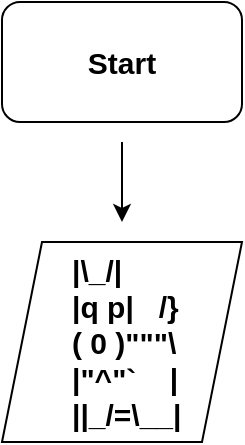 <mxfile version="15.3.7" type="github">
  <diagram id="K_SzrJzUoVljaltMVENt" name="Page-1">
    <mxGraphModel dx="1422" dy="794" grid="1" gridSize="10" guides="1" tooltips="1" connect="1" arrows="1" fold="1" page="1" pageScale="1" pageWidth="827" pageHeight="1169" math="0" shadow="0">
      <root>
        <mxCell id="0" />
        <mxCell id="1" parent="0" />
        <mxCell id="kecWiiWxdJJ5eOKXqyP--1" value="Start" style="rounded=1;whiteSpace=wrap;html=1;fontSize=15;fontStyle=1" vertex="1" parent="1">
          <mxGeometry x="360" y="50" width="120" height="60" as="geometry" />
        </mxCell>
        <mxCell id="kecWiiWxdJJ5eOKXqyP--2" value="&lt;div style=&quot;font-size: 15px;&quot;&gt;&lt;div style=&quot;font-size: 15px;&quot;&gt;|\_/|&lt;/div&gt;&lt;div style=&quot;font-size: 15px;&quot;&gt;|q p|&amp;nbsp; &amp;nbsp;/}&lt;/div&gt;&lt;div style=&quot;font-size: 15px;&quot;&gt;( 0 )&quot;&quot;&quot;\&lt;/div&gt;&lt;div style=&quot;font-size: 15px;&quot;&gt;|&quot;^&quot;`&amp;nbsp; &amp;nbsp; |&lt;/div&gt;&lt;div style=&quot;font-size: 15px;&quot;&gt;||_/=\\__|&lt;/div&gt;&lt;/div&gt;" style="shape=parallelogram;perimeter=parallelogramPerimeter;whiteSpace=wrap;html=1;fixedSize=1;spacing=35;align=left;fontSize=15;fontStyle=1" vertex="1" parent="1">
          <mxGeometry x="360" y="170" width="120" height="100" as="geometry" />
        </mxCell>
        <mxCell id="kecWiiWxdJJ5eOKXqyP--5" value="" style="endArrow=classic;html=1;fontSize=15;" edge="1" parent="1">
          <mxGeometry width="50" height="50" relative="1" as="geometry">
            <mxPoint x="420" y="120" as="sourcePoint" />
            <mxPoint x="420" y="160" as="targetPoint" />
          </mxGeometry>
        </mxCell>
      </root>
    </mxGraphModel>
  </diagram>
</mxfile>
